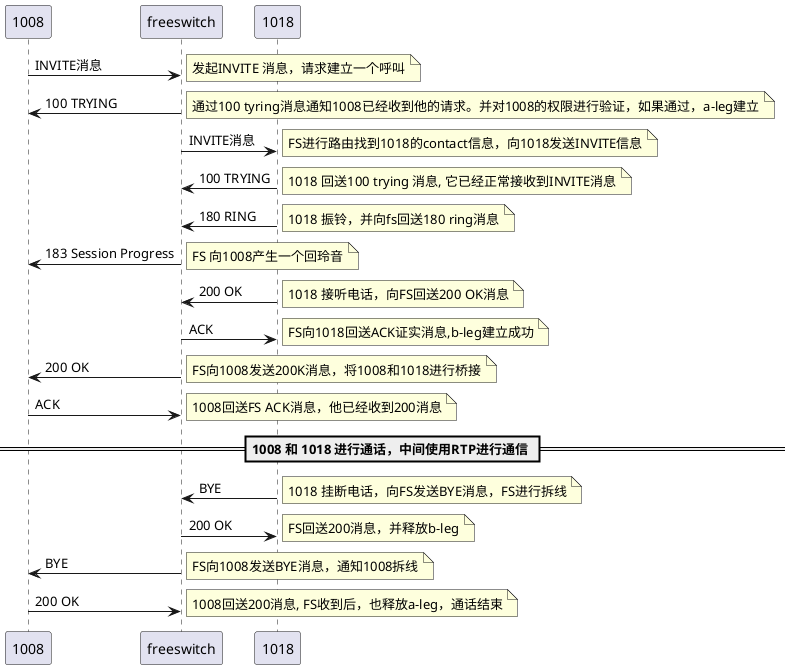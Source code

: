 @startuml
1008 -> freeswitch: INVITE消息
note right : 发起INVITE 消息，请求建立一个呼叫
freeswitch -> 1008: 100 TRYING
note right : 通过100 tyring消息通知1008已经收到他的请求。并对1008的权限进行验证，如果通过，a-leg建立
freeswitch -> 1018 : INVITE消息
note right : FS进行路由找到1018的contact信息，向1018发送INVITE信息
1018 -> freeswitch : 100 TRYING
note right : 1018 回送100 trying 消息, 它已经正常接收到INVITE消息
1018 -> freeswitch : 180 RING
note right : 1018 振铃，并向fs回送180 ring消息
freeswitch -> 1008 : 183 Session Progress
note right : FS 向1008产生一个回玲音
1018 -> freeswitch : 200 OK
note right : 1018 接听电话，向FS回送200 OK消息
freeswitch -> 1018 : ACK
note right : FS向1018回送ACK证实消息,b-leg建立成功
freeswitch -> 1008 : 200 OK
note right : FS向1008发送200K消息，将1008和1018进行桥接
1008 -> freeswitch : ACK
note right : 1008回送FS ACK消息，他已经收到200消息

== 1008 和 1018 进行通话，中间使用RTP进行通信 ==

1018 -> freeswitch : BYE
note right :  1018 挂断电话，向FS发送BYE消息，FS进行拆线
freeswitch -> 1018 : 200 OK
note right : FS回送200消息，并释放b-leg
freeswitch -> 1008 : BYE
note right :  FS向1008发送BYE消息，通知1008拆线
1008 -> freeswitch : 200 OK
note right : 1008回送200消息, FS收到后，也释放a-leg，通话结束

@enduml